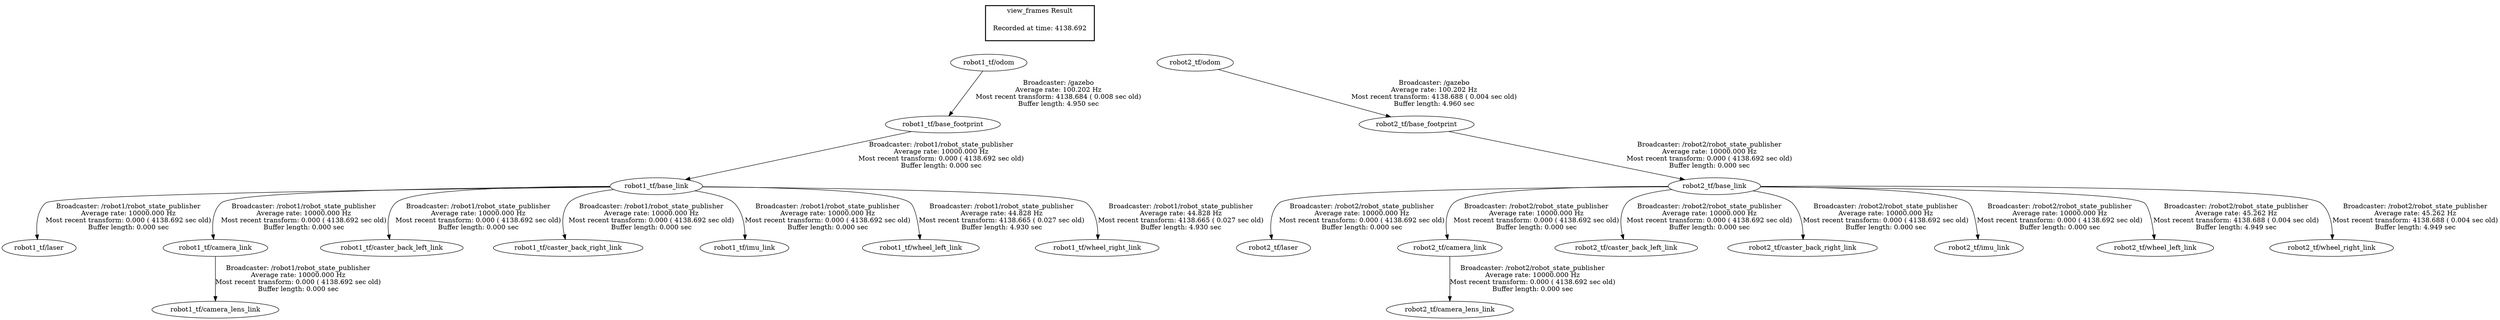 digraph G {
"robot1_tf/base_link" -> "robot1_tf/laser"[label="Broadcaster: /robot1/robot_state_publisher\nAverage rate: 10000.000 Hz\nMost recent transform: 0.000 ( 4138.692 sec old)\nBuffer length: 0.000 sec\n"];
"robot1_tf/base_footprint" -> "robot1_tf/base_link"[label="Broadcaster: /robot1/robot_state_publisher\nAverage rate: 10000.000 Hz\nMost recent transform: 0.000 ( 4138.692 sec old)\nBuffer length: 0.000 sec\n"];
"robot1_tf/odom" -> "robot1_tf/base_footprint"[label="Broadcaster: /gazebo\nAverage rate: 100.202 Hz\nMost recent transform: 4138.684 ( 0.008 sec old)\nBuffer length: 4.950 sec\n"];
"robot1_tf/base_link" -> "robot1_tf/camera_link"[label="Broadcaster: /robot1/robot_state_publisher\nAverage rate: 10000.000 Hz\nMost recent transform: 0.000 ( 4138.692 sec old)\nBuffer length: 0.000 sec\n"];
"robot1_tf/camera_link" -> "robot1_tf/camera_lens_link"[label="Broadcaster: /robot1/robot_state_publisher\nAverage rate: 10000.000 Hz\nMost recent transform: 0.000 ( 4138.692 sec old)\nBuffer length: 0.000 sec\n"];
"robot1_tf/base_link" -> "robot1_tf/caster_back_left_link"[label="Broadcaster: /robot1/robot_state_publisher\nAverage rate: 10000.000 Hz\nMost recent transform: 0.000 ( 4138.692 sec old)\nBuffer length: 0.000 sec\n"];
"robot1_tf/base_link" -> "robot1_tf/caster_back_right_link"[label="Broadcaster: /robot1/robot_state_publisher\nAverage rate: 10000.000 Hz\nMost recent transform: 0.000 ( 4138.692 sec old)\nBuffer length: 0.000 sec\n"];
"robot1_tf/base_link" -> "robot1_tf/imu_link"[label="Broadcaster: /robot1/robot_state_publisher\nAverage rate: 10000.000 Hz\nMost recent transform: 0.000 ( 4138.692 sec old)\nBuffer length: 0.000 sec\n"];
"robot2_tf/base_link" -> "robot2_tf/laser"[label="Broadcaster: /robot2/robot_state_publisher\nAverage rate: 10000.000 Hz\nMost recent transform: 0.000 ( 4138.692 sec old)\nBuffer length: 0.000 sec\n"];
"robot2_tf/base_footprint" -> "robot2_tf/base_link"[label="Broadcaster: /robot2/robot_state_publisher\nAverage rate: 10000.000 Hz\nMost recent transform: 0.000 ( 4138.692 sec old)\nBuffer length: 0.000 sec\n"];
"robot2_tf/odom" -> "robot2_tf/base_footprint"[label="Broadcaster: /gazebo\nAverage rate: 100.202 Hz\nMost recent transform: 4138.688 ( 0.004 sec old)\nBuffer length: 4.960 sec\n"];
"robot2_tf/base_link" -> "robot2_tf/camera_link"[label="Broadcaster: /robot2/robot_state_publisher\nAverage rate: 10000.000 Hz\nMost recent transform: 0.000 ( 4138.692 sec old)\nBuffer length: 0.000 sec\n"];
"robot2_tf/camera_link" -> "robot2_tf/camera_lens_link"[label="Broadcaster: /robot2/robot_state_publisher\nAverage rate: 10000.000 Hz\nMost recent transform: 0.000 ( 4138.692 sec old)\nBuffer length: 0.000 sec\n"];
"robot2_tf/base_link" -> "robot2_tf/caster_back_left_link"[label="Broadcaster: /robot2/robot_state_publisher\nAverage rate: 10000.000 Hz\nMost recent transform: 0.000 ( 4138.692 sec old)\nBuffer length: 0.000 sec\n"];
"robot2_tf/base_link" -> "robot2_tf/caster_back_right_link"[label="Broadcaster: /robot2/robot_state_publisher\nAverage rate: 10000.000 Hz\nMost recent transform: 0.000 ( 4138.692 sec old)\nBuffer length: 0.000 sec\n"];
"robot2_tf/base_link" -> "robot2_tf/imu_link"[label="Broadcaster: /robot2/robot_state_publisher\nAverage rate: 10000.000 Hz\nMost recent transform: 0.000 ( 4138.692 sec old)\nBuffer length: 0.000 sec\n"];
"robot1_tf/base_link" -> "robot1_tf/wheel_left_link"[label="Broadcaster: /robot1/robot_state_publisher\nAverage rate: 44.828 Hz\nMost recent transform: 4138.665 ( 0.027 sec old)\nBuffer length: 4.930 sec\n"];
"robot1_tf/base_link" -> "robot1_tf/wheel_right_link"[label="Broadcaster: /robot1/robot_state_publisher\nAverage rate: 44.828 Hz\nMost recent transform: 4138.665 ( 0.027 sec old)\nBuffer length: 4.930 sec\n"];
"robot2_tf/base_link" -> "robot2_tf/wheel_left_link"[label="Broadcaster: /robot2/robot_state_publisher\nAverage rate: 45.262 Hz\nMost recent transform: 4138.688 ( 0.004 sec old)\nBuffer length: 4.949 sec\n"];
"robot2_tf/base_link" -> "robot2_tf/wheel_right_link"[label="Broadcaster: /robot2/robot_state_publisher\nAverage rate: 45.262 Hz\nMost recent transform: 4138.688 ( 0.004 sec old)\nBuffer length: 4.949 sec\n"];
edge [style=invis];
 subgraph cluster_legend { style=bold; color=black; label ="view_frames Result";
"Recorded at time: 4138.692"[ shape=plaintext ] ;
 }->"robot2_tf/odom";
edge [style=invis];
 subgraph cluster_legend { style=bold; color=black; label ="view_frames Result";
"Recorded at time: 4138.692"[ shape=plaintext ] ;
 }->"robot1_tf/odom";
}